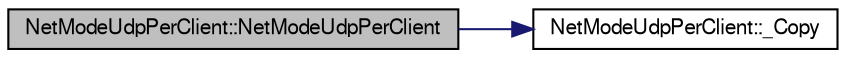 digraph G
{
  edge [fontname="FreeSans",fontsize="10",labelfontname="FreeSans",labelfontsize="10"];
  node [fontname="FreeSans",fontsize="10",shape=record];
  rankdir=LR;
  Node1 [label="NetModeUdpPerClient::NetModeUdpPerClient",height=0.2,width=0.4,color="black", fillcolor="grey75", style="filled" fontcolor="black"];
  Node1 -> Node2 [color="midnightblue",fontsize="10",style="solid",fontname="FreeSans"];
  Node2 [label="NetModeUdpPerClient::_Copy",height=0.2,width=0.4,color="black", fillcolor="white", style="filled",URL="$class_net_mode_udp_per_client.html#ac1ff6ebe98330ba31852c14e0cf4de78"];
}

